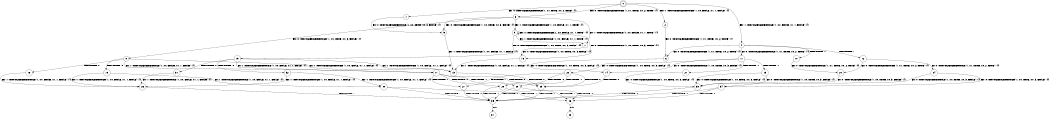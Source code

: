 digraph BCG {
size = "7, 10.5";
center = TRUE;
node [shape = circle];
0 [peripheries = 2];
0 -> 1 [label = "EX !0 !ATOMIC_EXCH_BRANCH (1, +1, TRUE, +0, 2, TRUE) !{}"];
0 -> 2 [label = "EX !1 !ATOMIC_EXCH_BRANCH (1, +0, FALSE, +1, 1, FALSE) !{}"];
0 -> 3 [label = "EX !0 !ATOMIC_EXCH_BRANCH (1, +1, TRUE, +0, 2, TRUE) !{}"];
0 -> 4 [label = "EX !1 !ATOMIC_EXCH_BRANCH (1, +0, FALSE, +1, 1, FALSE) !{}"];
1 -> 5 [label = "EX !0 !ATOMIC_EXCH_BRANCH (1, +0, TRUE, +0, 3, FALSE) !{}"];
2 -> 6 [label = "EX !0 !ATOMIC_EXCH_BRANCH (1, +1, TRUE, +0, 2, TRUE) !{}"];
3 -> 5 [label = "EX !0 !ATOMIC_EXCH_BRANCH (1, +0, TRUE, +0, 3, FALSE) !{}"];
3 -> 7 [label = "EX !1 !ATOMIC_EXCH_BRANCH (1, +0, FALSE, +1, 1, TRUE) !{}"];
3 -> 8 [label = "EX !0 !ATOMIC_EXCH_BRANCH (1, +0, TRUE, +0, 3, FALSE) !{}"];
3 -> 9 [label = "EX !1 !ATOMIC_EXCH_BRANCH (1, +0, FALSE, +1, 1, TRUE) !{}"];
4 -> 6 [label = "EX !0 !ATOMIC_EXCH_BRANCH (1, +1, TRUE, +0, 2, TRUE) !{}"];
4 -> 10 [label = "TERMINATE !1"];
4 -> 11 [label = "EX !0 !ATOMIC_EXCH_BRANCH (1, +1, TRUE, +0, 2, TRUE) !{}"];
4 -> 12 [label = "TERMINATE !1"];
5 -> 13 [label = "EX !1 !ATOMIC_EXCH_BRANCH (1, +0, FALSE, +1, 1, FALSE) !{}"];
6 -> 14 [label = "EX !0 !ATOMIC_EXCH_BRANCH (1, +0, TRUE, +0, 3, FALSE) !{}"];
7 -> 15 [label = "EX !0 !ATOMIC_EXCH_BRANCH (1, +0, TRUE, +0, 3, FALSE) !{}"];
8 -> 13 [label = "EX !1 !ATOMIC_EXCH_BRANCH (1, +0, FALSE, +1, 1, FALSE) !{}"];
8 -> 16 [label = "TERMINATE !0"];
8 -> 17 [label = "EX !1 !ATOMIC_EXCH_BRANCH (1, +0, FALSE, +1, 1, FALSE) !{}"];
8 -> 18 [label = "TERMINATE !0"];
9 -> 15 [label = "EX !0 !ATOMIC_EXCH_BRANCH (1, +0, TRUE, +0, 3, FALSE) !{}"];
9 -> 7 [label = "EX !1 !ATOMIC_EXCH_BRANCH (1, +0, FALSE, +1, 1, TRUE) !{}"];
9 -> 19 [label = "EX !0 !ATOMIC_EXCH_BRANCH (1, +0, TRUE, +0, 3, FALSE) !{}"];
9 -> 9 [label = "EX !1 !ATOMIC_EXCH_BRANCH (1, +0, FALSE, +1, 1, TRUE) !{}"];
10 -> 20 [label = "EX !0 !ATOMIC_EXCH_BRANCH (1, +1, TRUE, +0, 2, TRUE) !{}"];
11 -> 14 [label = "EX !0 !ATOMIC_EXCH_BRANCH (1, +0, TRUE, +0, 3, FALSE) !{}"];
11 -> 21 [label = "TERMINATE !1"];
11 -> 22 [label = "EX !0 !ATOMIC_EXCH_BRANCH (1, +0, TRUE, +0, 3, FALSE) !{}"];
11 -> 23 [label = "TERMINATE !1"];
12 -> 20 [label = "EX !0 !ATOMIC_EXCH_BRANCH (1, +1, TRUE, +0, 2, TRUE) !{}"];
12 -> 24 [label = "EX !0 !ATOMIC_EXCH_BRANCH (1, +1, TRUE, +0, 2, TRUE) !{}"];
13 -> 25 [label = "TERMINATE !0"];
14 -> 25 [label = "TERMINATE !0"];
15 -> 13 [label = "EX !1 !ATOMIC_EXCH_BRANCH (1, +0, FALSE, +1, 1, FALSE) !{}"];
16 -> 26 [label = "EX !1 !ATOMIC_EXCH_BRANCH (1, +0, FALSE, +1, 1, FALSE) !{}"];
17 -> 25 [label = "TERMINATE !0"];
17 -> 27 [label = "TERMINATE !1"];
17 -> 28 [label = "TERMINATE !0"];
17 -> 29 [label = "TERMINATE !1"];
18 -> 26 [label = "EX !1 !ATOMIC_EXCH_BRANCH (1, +0, FALSE, +1, 1, FALSE) !{}"];
18 -> 30 [label = "EX !1 !ATOMIC_EXCH_BRANCH (1, +0, FALSE, +1, 1, FALSE) !{}"];
19 -> 13 [label = "EX !1 !ATOMIC_EXCH_BRANCH (1, +0, FALSE, +1, 1, FALSE) !{}"];
19 -> 31 [label = "TERMINATE !0"];
19 -> 17 [label = "EX !1 !ATOMIC_EXCH_BRANCH (1, +0, FALSE, +1, 1, FALSE) !{}"];
19 -> 32 [label = "TERMINATE !0"];
20 -> 33 [label = "EX !0 !ATOMIC_EXCH_BRANCH (1, +0, TRUE, +0, 3, FALSE) !{}"];
21 -> 33 [label = "EX !0 !ATOMIC_EXCH_BRANCH (1, +0, TRUE, +0, 3, FALSE) !{}"];
22 -> 25 [label = "TERMINATE !0"];
22 -> 27 [label = "TERMINATE !1"];
22 -> 28 [label = "TERMINATE !0"];
22 -> 29 [label = "TERMINATE !1"];
23 -> 33 [label = "EX !0 !ATOMIC_EXCH_BRANCH (1, +0, TRUE, +0, 3, FALSE) !{}"];
23 -> 34 [label = "EX !0 !ATOMIC_EXCH_BRANCH (1, +0, TRUE, +0, 3, FALSE) !{}"];
24 -> 33 [label = "EX !0 !ATOMIC_EXCH_BRANCH (1, +0, TRUE, +0, 3, FALSE) !{}"];
24 -> 34 [label = "EX !0 !ATOMIC_EXCH_BRANCH (1, +0, TRUE, +0, 3, FALSE) !{}"];
25 -> 35 [label = "TERMINATE !1"];
26 -> 35 [label = "TERMINATE !1"];
27 -> 35 [label = "TERMINATE !0"];
28 -> 35 [label = "TERMINATE !1"];
28 -> 36 [label = "TERMINATE !1"];
29 -> 35 [label = "TERMINATE !0"];
29 -> 36 [label = "TERMINATE !0"];
30 -> 35 [label = "TERMINATE !1"];
30 -> 36 [label = "TERMINATE !1"];
31 -> 26 [label = "EX !1 !ATOMIC_EXCH_BRANCH (1, +0, FALSE, +1, 1, FALSE) !{}"];
32 -> 26 [label = "EX !1 !ATOMIC_EXCH_BRANCH (1, +0, FALSE, +1, 1, FALSE) !{}"];
32 -> 30 [label = "EX !1 !ATOMIC_EXCH_BRANCH (1, +0, FALSE, +1, 1, FALSE) !{}"];
33 -> 35 [label = "TERMINATE !0"];
34 -> 35 [label = "TERMINATE !0"];
34 -> 36 [label = "TERMINATE !0"];
35 -> 37 [label = "exit"];
36 -> 38 [label = "exit"];
}
